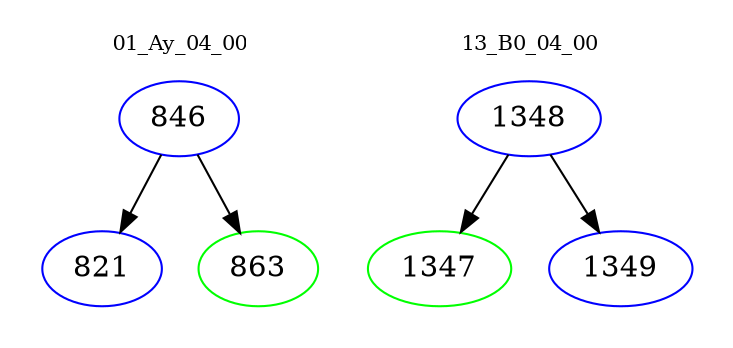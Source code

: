 digraph{
subgraph cluster_0 {
color = white
label = "01_Ay_04_00";
fontsize=10;
T0_846 [label="846", color="blue"]
T0_846 -> T0_821 [color="black"]
T0_821 [label="821", color="blue"]
T0_846 -> T0_863 [color="black"]
T0_863 [label="863", color="green"]
}
subgraph cluster_1 {
color = white
label = "13_B0_04_00";
fontsize=10;
T1_1348 [label="1348", color="blue"]
T1_1348 -> T1_1347 [color="black"]
T1_1347 [label="1347", color="green"]
T1_1348 -> T1_1349 [color="black"]
T1_1349 [label="1349", color="blue"]
}
}
